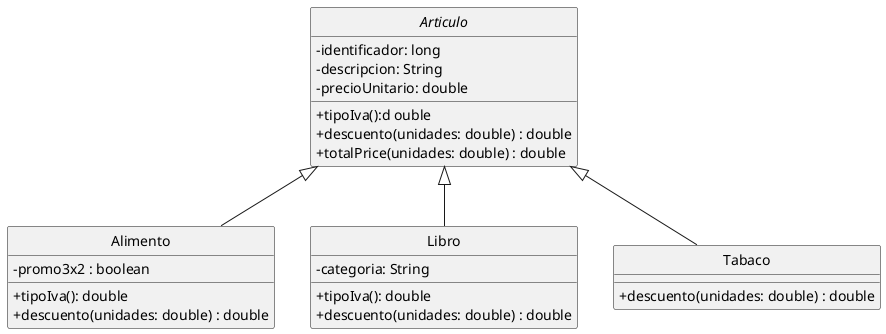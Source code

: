 @startuml ejercicio1

skinparam classAttributeIconSize 0
hide circle
abstract class Articulo{
    -identificador: long
    -descripcion: String
    -precioUnitario: double
    +tipoIva():d ouble
    +descuento(unidades: double) : double
    +totalPrice(unidades: double) : double
}
class Alimento{
    -promo3x2 : boolean
    +tipoIva(): double
    +descuento(unidades: double) : double
}

class Libro{
    -categoria: String
    +tipoIva(): double
    +descuento(unidades: double) : double
}

class Tabaco{
    +descuento(unidades: double) : double
}

Articulo <|-- Alimento
Articulo <|-- Libro
Articulo <|-- Tabaco

@enduml